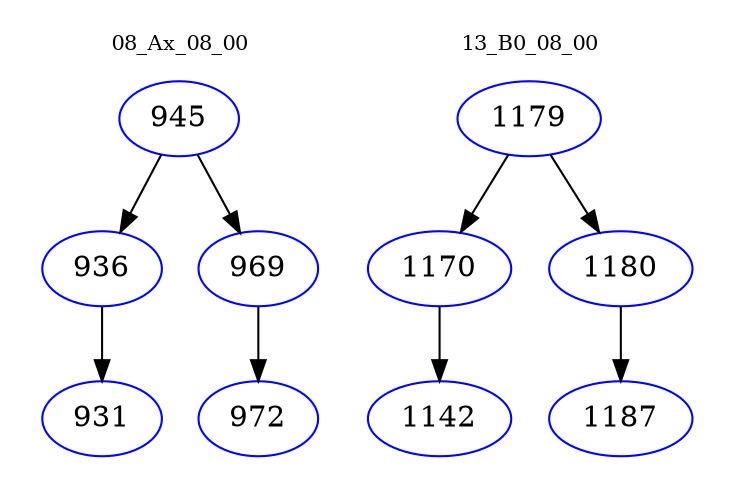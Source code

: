 digraph{
subgraph cluster_0 {
color = white
label = "08_Ax_08_00";
fontsize=10;
T0_945 [label="945", color="blue"]
T0_945 -> T0_936 [color="black"]
T0_936 [label="936", color="blue"]
T0_936 -> T0_931 [color="black"]
T0_931 [label="931", color="blue"]
T0_945 -> T0_969 [color="black"]
T0_969 [label="969", color="blue"]
T0_969 -> T0_972 [color="black"]
T0_972 [label="972", color="blue"]
}
subgraph cluster_1 {
color = white
label = "13_B0_08_00";
fontsize=10;
T1_1179 [label="1179", color="blue"]
T1_1179 -> T1_1170 [color="black"]
T1_1170 [label="1170", color="blue"]
T1_1170 -> T1_1142 [color="black"]
T1_1142 [label="1142", color="blue"]
T1_1179 -> T1_1180 [color="black"]
T1_1180 [label="1180", color="blue"]
T1_1180 -> T1_1187 [color="black"]
T1_1187 [label="1187", color="blue"]
}
}

